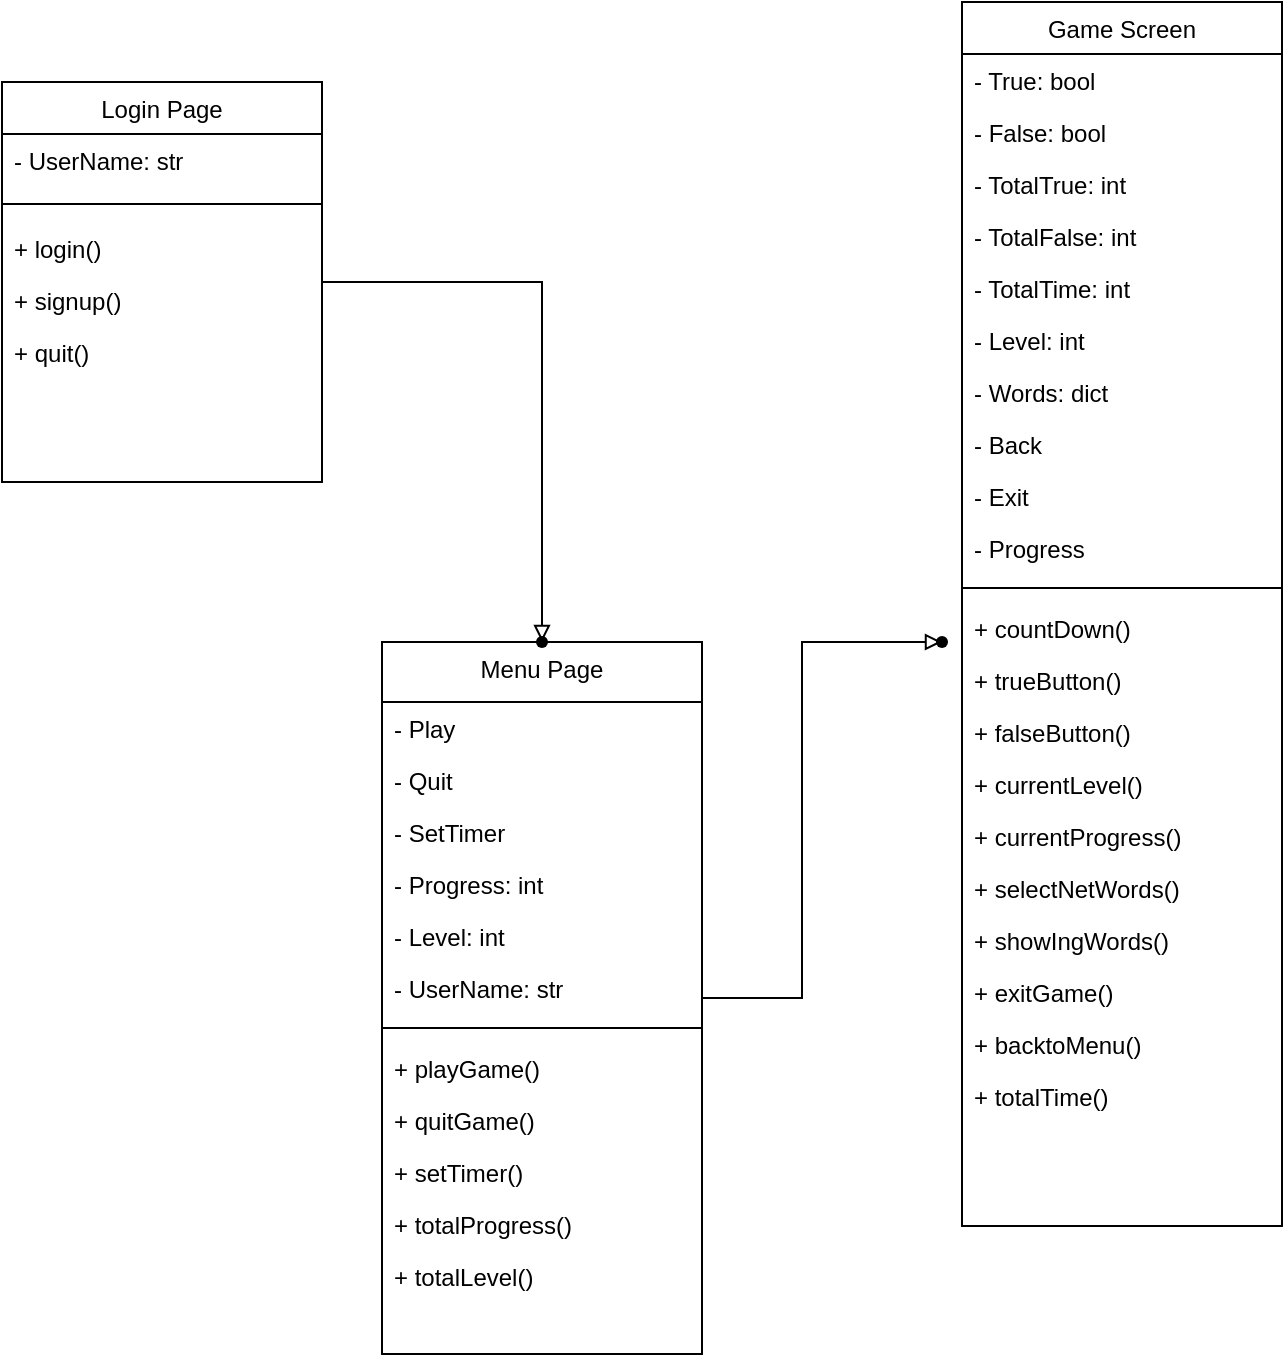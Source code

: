 <mxfile version="18.0.2" type="device"><diagram id="C5RBs43oDa-KdzZeNtuy" name="Page-1"><mxGraphModel dx="946" dy="614" grid="1" gridSize="10" guides="1" tooltips="1" connect="1" arrows="1" fold="1" page="1" pageScale="1" pageWidth="827" pageHeight="1169" math="0" shadow="0"><root><mxCell id="WIyWlLk6GJQsqaUBKTNV-0"/><mxCell id="WIyWlLk6GJQsqaUBKTNV-1" parent="WIyWlLk6GJQsqaUBKTNV-0"/><mxCell id="amPpNq0HAcaei4Dg0XDt-46" value="" style="edgeStyle=orthogonalEdgeStyle;rounded=0;orthogonalLoop=1;jettySize=auto;html=1;endArrow=block;endFill=0;" parent="WIyWlLk6GJQsqaUBKTNV-1" source="zkfFHV4jXpPFQw0GAbJ--6" target="amPpNq0HAcaei4Dg0XDt-45" edge="1"><mxGeometry relative="1" as="geometry"/></mxCell><mxCell id="zkfFHV4jXpPFQw0GAbJ--6" value="Login Page" style="swimlane;fontStyle=0;align=center;verticalAlign=top;childLayout=stackLayout;horizontal=1;startSize=26;horizontalStack=0;resizeParent=1;resizeLast=0;collapsible=1;marginBottom=0;rounded=0;shadow=0;strokeWidth=1;" parent="WIyWlLk6GJQsqaUBKTNV-1" vertex="1"><mxGeometry x="90" y="210" width="160" height="200" as="geometry"><mxRectangle x="130" y="380" width="160" height="26" as="alternateBounds"/></mxGeometry></mxCell><mxCell id="zkfFHV4jXpPFQw0GAbJ--7" value="- UserName: str" style="text;align=left;verticalAlign=top;spacingLeft=4;spacingRight=4;overflow=hidden;rotatable=0;points=[[0,0.5],[1,0.5]];portConstraint=eastwest;" parent="zkfFHV4jXpPFQw0GAbJ--6" vertex="1"><mxGeometry y="26" width="160" height="26" as="geometry"/></mxCell><mxCell id="zkfFHV4jXpPFQw0GAbJ--9" value="" style="line;html=1;strokeWidth=1;align=left;verticalAlign=middle;spacingTop=-1;spacingLeft=3;spacingRight=3;rotatable=0;labelPosition=right;points=[];portConstraint=eastwest;" parent="zkfFHV4jXpPFQw0GAbJ--6" vertex="1"><mxGeometry y="52" width="160" height="18" as="geometry"/></mxCell><mxCell id="zkfFHV4jXpPFQw0GAbJ--11" value="+ login()" style="text;align=left;verticalAlign=top;spacingLeft=4;spacingRight=4;overflow=hidden;rotatable=0;points=[[0,0.5],[1,0.5]];portConstraint=eastwest;" parent="zkfFHV4jXpPFQw0GAbJ--6" vertex="1"><mxGeometry y="70" width="160" height="26" as="geometry"/></mxCell><mxCell id="amPpNq0HAcaei4Dg0XDt-2" value="+ signup()" style="text;align=left;verticalAlign=top;spacingLeft=4;spacingRight=4;overflow=hidden;rotatable=0;points=[[0,0.5],[1,0.5]];portConstraint=eastwest;" parent="zkfFHV4jXpPFQw0GAbJ--6" vertex="1"><mxGeometry y="96" width="160" height="26" as="geometry"/></mxCell><mxCell id="Av26lMS8IgYP2QoT4Ntf-3" value="+ quit()" style="text;align=left;verticalAlign=top;spacingLeft=4;spacingRight=4;overflow=hidden;rotatable=0;points=[[0,0.5],[1,0.5]];portConstraint=eastwest;" vertex="1" parent="zkfFHV4jXpPFQw0GAbJ--6"><mxGeometry y="122" width="160" height="26" as="geometry"/></mxCell><mxCell id="amPpNq0HAcaei4Dg0XDt-49" value="" style="edgeStyle=orthogonalEdgeStyle;rounded=0;orthogonalLoop=1;jettySize=auto;html=1;endArrow=block;endFill=0;" parent="WIyWlLk6GJQsqaUBKTNV-1" source="zkfFHV4jXpPFQw0GAbJ--13" target="amPpNq0HAcaei4Dg0XDt-48" edge="1"><mxGeometry relative="1" as="geometry"/></mxCell><mxCell id="zkfFHV4jXpPFQw0GAbJ--13" value="Menu Page" style="swimlane;fontStyle=0;align=center;verticalAlign=top;childLayout=stackLayout;horizontal=1;startSize=30;horizontalStack=0;resizeParent=1;resizeLast=0;collapsible=1;marginBottom=0;rounded=0;shadow=0;strokeWidth=1;" parent="WIyWlLk6GJQsqaUBKTNV-1" vertex="1"><mxGeometry x="280" y="490" width="160" height="356" as="geometry"><mxRectangle x="340" y="380" width="170" height="26" as="alternateBounds"/></mxGeometry></mxCell><mxCell id="amPpNq0HAcaei4Dg0XDt-27" value="- Play" style="text;align=left;verticalAlign=top;spacingLeft=4;spacingRight=4;overflow=hidden;rotatable=0;points=[[0,0.5],[1,0.5]];portConstraint=eastwest;" parent="zkfFHV4jXpPFQw0GAbJ--13" vertex="1"><mxGeometry y="30" width="160" height="26" as="geometry"/></mxCell><mxCell id="amPpNq0HAcaei4Dg0XDt-28" value="- Quit" style="text;align=left;verticalAlign=top;spacingLeft=4;spacingRight=4;overflow=hidden;rotatable=0;points=[[0,0.5],[1,0.5]];portConstraint=eastwest;" parent="zkfFHV4jXpPFQw0GAbJ--13" vertex="1"><mxGeometry y="56" width="160" height="26" as="geometry"/></mxCell><mxCell id="amPpNq0HAcaei4Dg0XDt-29" value="- SetTimer" style="text;align=left;verticalAlign=top;spacingLeft=4;spacingRight=4;overflow=hidden;rotatable=0;points=[[0,0.5],[1,0.5]];portConstraint=eastwest;" parent="zkfFHV4jXpPFQw0GAbJ--13" vertex="1"><mxGeometry y="82" width="160" height="26" as="geometry"/></mxCell><mxCell id="amPpNq0HAcaei4Dg0XDt-38" value="- Progress: int" style="text;align=left;verticalAlign=top;spacingLeft=4;spacingRight=4;overflow=hidden;rotatable=0;points=[[0,0.5],[1,0.5]];portConstraint=eastwest;" parent="zkfFHV4jXpPFQw0GAbJ--13" vertex="1"><mxGeometry y="108" width="160" height="26" as="geometry"/></mxCell><mxCell id="amPpNq0HAcaei4Dg0XDt-39" value="- Level: int" style="text;align=left;verticalAlign=top;spacingLeft=4;spacingRight=4;overflow=hidden;rotatable=0;points=[[0,0.5],[1,0.5]];portConstraint=eastwest;" parent="zkfFHV4jXpPFQw0GAbJ--13" vertex="1"><mxGeometry y="134" width="160" height="26" as="geometry"/></mxCell><mxCell id="amPpNq0HAcaei4Dg0XDt-40" value="- UserName: str" style="text;align=left;verticalAlign=top;spacingLeft=4;spacingRight=4;overflow=hidden;rotatable=0;points=[[0,0.5],[1,0.5]];portConstraint=eastwest;" parent="zkfFHV4jXpPFQw0GAbJ--13" vertex="1"><mxGeometry y="160" width="160" height="26" as="geometry"/></mxCell><mxCell id="amPpNq0HAcaei4Dg0XDt-14" value="" style="line;html=1;strokeWidth=1;align=left;verticalAlign=middle;spacingTop=-1;spacingLeft=3;spacingRight=3;rotatable=0;labelPosition=right;points=[];portConstraint=eastwest;" parent="zkfFHV4jXpPFQw0GAbJ--13" vertex="1"><mxGeometry y="186" width="160" height="14" as="geometry"/></mxCell><mxCell id="amPpNq0HAcaei4Dg0XDt-15" value="+ playGame()" style="text;align=left;verticalAlign=top;spacingLeft=4;spacingRight=4;overflow=hidden;rotatable=0;points=[[0,0.5],[1,0.5]];portConstraint=eastwest;" parent="zkfFHV4jXpPFQw0GAbJ--13" vertex="1"><mxGeometry y="200" width="160" height="26" as="geometry"/></mxCell><mxCell id="amPpNq0HAcaei4Dg0XDt-16" value="+ quitGame()" style="text;align=left;verticalAlign=top;spacingLeft=4;spacingRight=4;overflow=hidden;rotatable=0;points=[[0,0.5],[1,0.5]];portConstraint=eastwest;" parent="zkfFHV4jXpPFQw0GAbJ--13" vertex="1"><mxGeometry y="226" width="160" height="26" as="geometry"/></mxCell><mxCell id="amPpNq0HAcaei4Dg0XDt-17" value="+ setTimer()" style="text;align=left;verticalAlign=top;spacingLeft=4;spacingRight=4;overflow=hidden;rotatable=0;points=[[0,0.5],[1,0.5]];portConstraint=eastwest;" parent="zkfFHV4jXpPFQw0GAbJ--13" vertex="1"><mxGeometry y="252" width="160" height="26" as="geometry"/></mxCell><mxCell id="amPpNq0HAcaei4Dg0XDt-41" value="+ totalProgress()" style="text;align=left;verticalAlign=top;spacingLeft=4;spacingRight=4;overflow=hidden;rotatable=0;points=[[0,0.5],[1,0.5]];portConstraint=eastwest;" parent="zkfFHV4jXpPFQw0GAbJ--13" vertex="1"><mxGeometry y="278" width="160" height="26" as="geometry"/></mxCell><mxCell id="Av26lMS8IgYP2QoT4Ntf-5" value="+ totalLevel()" style="text;align=left;verticalAlign=top;spacingLeft=4;spacingRight=4;overflow=hidden;rotatable=0;points=[[0,0.5],[1,0.5]];portConstraint=eastwest;" vertex="1" parent="zkfFHV4jXpPFQw0GAbJ--13"><mxGeometry y="304" width="160" height="26" as="geometry"/></mxCell><mxCell id="amPpNq0HAcaei4Dg0XDt-7" value="Game Screen" style="swimlane;fontStyle=0;align=center;verticalAlign=top;childLayout=stackLayout;horizontal=1;startSize=26;horizontalStack=0;resizeParent=1;resizeLast=0;collapsible=1;marginBottom=0;rounded=0;shadow=0;strokeWidth=1;" parent="WIyWlLk6GJQsqaUBKTNV-1" vertex="1"><mxGeometry x="570" y="170" width="160" height="612" as="geometry"><mxRectangle x="340" y="380" width="170" height="26" as="alternateBounds"/></mxGeometry></mxCell><mxCell id="amPpNq0HAcaei4Dg0XDt-8" value="- True: bool" style="text;align=left;verticalAlign=top;spacingLeft=4;spacingRight=4;overflow=hidden;rotatable=0;points=[[0,0.5],[1,0.5]];portConstraint=eastwest;" parent="amPpNq0HAcaei4Dg0XDt-7" vertex="1"><mxGeometry y="26" width="160" height="26" as="geometry"/></mxCell><mxCell id="amPpNq0HAcaei4Dg0XDt-18" value="- False: bool" style="text;align=left;verticalAlign=top;spacingLeft=4;spacingRight=4;overflow=hidden;rotatable=0;points=[[0,0.5],[1,0.5]];portConstraint=eastwest;" parent="amPpNq0HAcaei4Dg0XDt-7" vertex="1"><mxGeometry y="52" width="160" height="26" as="geometry"/></mxCell><mxCell id="amPpNq0HAcaei4Dg0XDt-19" value="- TotalTrue: int" style="text;align=left;verticalAlign=top;spacingLeft=4;spacingRight=4;overflow=hidden;rotatable=0;points=[[0,0.5],[1,0.5]];portConstraint=eastwest;" parent="amPpNq0HAcaei4Dg0XDt-7" vertex="1"><mxGeometry y="78" width="160" height="26" as="geometry"/></mxCell><mxCell id="amPpNq0HAcaei4Dg0XDt-50" value="- TotalFalse: int" style="text;align=left;verticalAlign=top;spacingLeft=4;spacingRight=4;overflow=hidden;rotatable=0;points=[[0,0.5],[1,0.5]];portConstraint=eastwest;" parent="amPpNq0HAcaei4Dg0XDt-7" vertex="1"><mxGeometry y="104" width="160" height="26" as="geometry"/></mxCell><mxCell id="amPpNq0HAcaei4Dg0XDt-21" value="- TotalTime: int" style="text;align=left;verticalAlign=top;spacingLeft=4;spacingRight=4;overflow=hidden;rotatable=0;points=[[0,0.5],[1,0.5]];portConstraint=eastwest;" parent="amPpNq0HAcaei4Dg0XDt-7" vertex="1"><mxGeometry y="130" width="160" height="26" as="geometry"/></mxCell><mxCell id="amPpNq0HAcaei4Dg0XDt-22" value="- Level: int" style="text;align=left;verticalAlign=top;spacingLeft=4;spacingRight=4;overflow=hidden;rotatable=0;points=[[0,0.5],[1,0.5]];portConstraint=eastwest;" parent="amPpNq0HAcaei4Dg0XDt-7" vertex="1"><mxGeometry y="156" width="160" height="26" as="geometry"/></mxCell><mxCell id="amPpNq0HAcaei4Dg0XDt-23" value="- Words: dict" style="text;align=left;verticalAlign=top;spacingLeft=4;spacingRight=4;overflow=hidden;rotatable=0;points=[[0,0.5],[1,0.5]];portConstraint=eastwest;" parent="amPpNq0HAcaei4Dg0XDt-7" vertex="1"><mxGeometry y="182" width="160" height="26" as="geometry"/></mxCell><mxCell id="amPpNq0HAcaei4Dg0XDt-24" value="- Back" style="text;align=left;verticalAlign=top;spacingLeft=4;spacingRight=4;overflow=hidden;rotatable=0;points=[[0,0.5],[1,0.5]];portConstraint=eastwest;" parent="amPpNq0HAcaei4Dg0XDt-7" vertex="1"><mxGeometry y="208" width="160" height="26" as="geometry"/></mxCell><mxCell id="amPpNq0HAcaei4Dg0XDt-25" value="- Exit" style="text;align=left;verticalAlign=top;spacingLeft=4;spacingRight=4;overflow=hidden;rotatable=0;points=[[0,0.5],[1,0.5]];portConstraint=eastwest;" parent="amPpNq0HAcaei4Dg0XDt-7" vertex="1"><mxGeometry y="234" width="160" height="26" as="geometry"/></mxCell><mxCell id="amPpNq0HAcaei4Dg0XDt-26" value="- Progress" style="text;align=left;verticalAlign=top;spacingLeft=4;spacingRight=4;overflow=hidden;rotatable=0;points=[[0,0.5],[1,0.5]];portConstraint=eastwest;" parent="amPpNq0HAcaei4Dg0XDt-7" vertex="1"><mxGeometry y="260" width="160" height="26" as="geometry"/></mxCell><mxCell id="amPpNq0HAcaei4Dg0XDt-9" value="" style="line;html=1;strokeWidth=1;align=left;verticalAlign=middle;spacingTop=-1;spacingLeft=3;spacingRight=3;rotatable=0;labelPosition=right;points=[];portConstraint=eastwest;" parent="amPpNq0HAcaei4Dg0XDt-7" vertex="1"><mxGeometry y="286" width="160" height="14" as="geometry"/></mxCell><mxCell id="amPpNq0HAcaei4Dg0XDt-10" value="+ countDown()" style="text;align=left;verticalAlign=top;spacingLeft=4;spacingRight=4;overflow=hidden;rotatable=0;points=[[0,0.5],[1,0.5]];portConstraint=eastwest;" parent="amPpNq0HAcaei4Dg0XDt-7" vertex="1"><mxGeometry y="300" width="160" height="26" as="geometry"/></mxCell><mxCell id="amPpNq0HAcaei4Dg0XDt-30" value="+ trueButton()" style="text;align=left;verticalAlign=top;spacingLeft=4;spacingRight=4;overflow=hidden;rotatable=0;points=[[0,0.5],[1,0.5]];portConstraint=eastwest;" parent="amPpNq0HAcaei4Dg0XDt-7" vertex="1"><mxGeometry y="326" width="160" height="26" as="geometry"/></mxCell><mxCell id="amPpNq0HAcaei4Dg0XDt-31" value="+ falseButton()" style="text;align=left;verticalAlign=top;spacingLeft=4;spacingRight=4;overflow=hidden;rotatable=0;points=[[0,0.5],[1,0.5]];portConstraint=eastwest;" parent="amPpNq0HAcaei4Dg0XDt-7" vertex="1"><mxGeometry y="352" width="160" height="26" as="geometry"/></mxCell><mxCell id="amPpNq0HAcaei4Dg0XDt-33" value="+ currentLevel()" style="text;align=left;verticalAlign=top;spacingLeft=4;spacingRight=4;overflow=hidden;rotatable=0;points=[[0,0.5],[1,0.5]];portConstraint=eastwest;" parent="amPpNq0HAcaei4Dg0XDt-7" vertex="1"><mxGeometry y="378" width="160" height="26" as="geometry"/></mxCell><mxCell id="amPpNq0HAcaei4Dg0XDt-34" value="+ currentProgress()" style="text;align=left;verticalAlign=top;spacingLeft=4;spacingRight=4;overflow=hidden;rotatable=0;points=[[0,0.5],[1,0.5]];portConstraint=eastwest;" parent="amPpNq0HAcaei4Dg0XDt-7" vertex="1"><mxGeometry y="404" width="160" height="26" as="geometry"/></mxCell><mxCell id="amPpNq0HAcaei4Dg0XDt-36" value="+ selectNetWords()" style="text;align=left;verticalAlign=top;spacingLeft=4;spacingRight=4;overflow=hidden;rotatable=0;points=[[0,0.5],[1,0.5]];portConstraint=eastwest;" parent="amPpNq0HAcaei4Dg0XDt-7" vertex="1"><mxGeometry y="430" width="160" height="26" as="geometry"/></mxCell><mxCell id="amPpNq0HAcaei4Dg0XDt-37" value="+ showIngWords()" style="text;align=left;verticalAlign=top;spacingLeft=4;spacingRight=4;overflow=hidden;rotatable=0;points=[[0,0.5],[1,0.5]];portConstraint=eastwest;" parent="amPpNq0HAcaei4Dg0XDt-7" vertex="1"><mxGeometry y="456" width="160" height="26" as="geometry"/></mxCell><mxCell id="amPpNq0HAcaei4Dg0XDt-51" value="+ exitGame()" style="text;align=left;verticalAlign=top;spacingLeft=4;spacingRight=4;overflow=hidden;rotatable=0;points=[[0,0.5],[1,0.5]];portConstraint=eastwest;" parent="amPpNq0HAcaei4Dg0XDt-7" vertex="1"><mxGeometry y="482" width="160" height="26" as="geometry"/></mxCell><mxCell id="amPpNq0HAcaei4Dg0XDt-52" value="+ backtoMenu()" style="text;align=left;verticalAlign=top;spacingLeft=4;spacingRight=4;overflow=hidden;rotatable=0;points=[[0,0.5],[1,0.5]];portConstraint=eastwest;" parent="amPpNq0HAcaei4Dg0XDt-7" vertex="1"><mxGeometry y="508" width="160" height="26" as="geometry"/></mxCell><mxCell id="Av26lMS8IgYP2QoT4Ntf-6" value="+ totalTime()" style="text;align=left;verticalAlign=top;spacingLeft=4;spacingRight=4;overflow=hidden;rotatable=0;points=[[0,0.5],[1,0.5]];portConstraint=eastwest;" vertex="1" parent="amPpNq0HAcaei4Dg0XDt-7"><mxGeometry y="534" width="160" height="26" as="geometry"/></mxCell><mxCell id="amPpNq0HAcaei4Dg0XDt-45" value="" style="shape=waypoint;sketch=0;size=6;pointerEvents=1;points=[];fillColor=default;resizable=0;rotatable=0;perimeter=centerPerimeter;snapToPoint=1;verticalAlign=top;fontStyle=0;startSize=26;rounded=0;shadow=0;strokeWidth=1;" parent="WIyWlLk6GJQsqaUBKTNV-1" vertex="1"><mxGeometry x="340" y="470" width="40" height="40" as="geometry"/></mxCell><mxCell id="amPpNq0HAcaei4Dg0XDt-48" value="" style="shape=waypoint;sketch=0;size=6;pointerEvents=1;points=[];fillColor=default;resizable=0;rotatable=0;perimeter=centerPerimeter;snapToPoint=1;verticalAlign=top;fontStyle=0;startSize=30;rounded=0;shadow=0;strokeWidth=1;" parent="WIyWlLk6GJQsqaUBKTNV-1" vertex="1"><mxGeometry x="540" y="470" width="40" height="40" as="geometry"/></mxCell></root></mxGraphModel></diagram></mxfile>